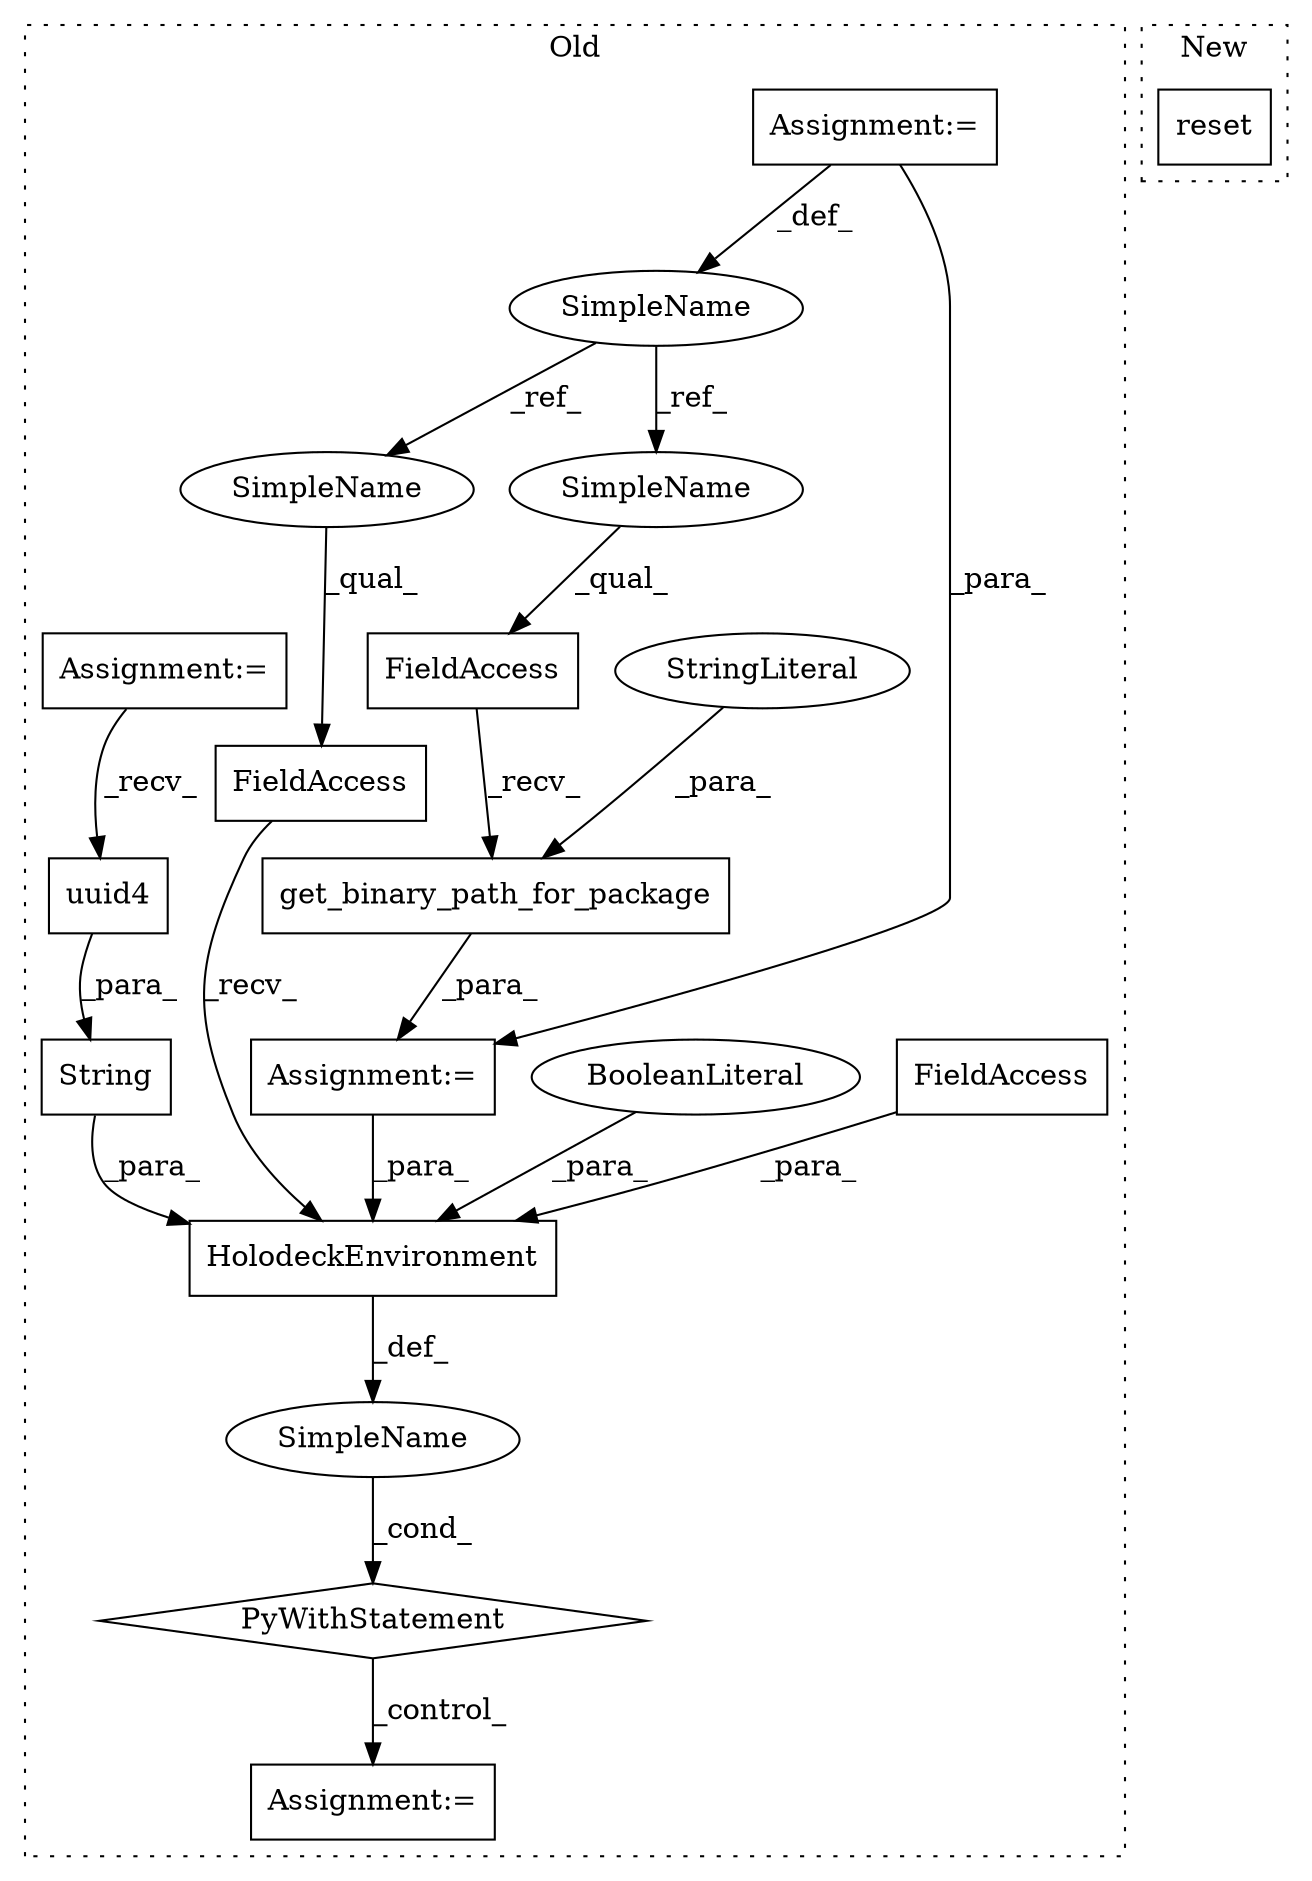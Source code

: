 digraph G {
subgraph cluster0 {
1 [label="get_binary_path_for_package" a="32" s="1855,1898" l="28,1" shape="box"];
3 [label="HolodeckEnvironment" a="32" s="1937,2009" l="20,1" shape="box"];
4 [label="FieldAccess" a="22" s="1957" l="13" shape="box"];
5 [label="FieldAccess" a="22" s="1831" l="23" shape="box"];
6 [label="SimpleName" a="42" s="1709" l="8" shape="ellipse"];
7 [label="FieldAccess" a="22" s="1915" l="21" shape="box"];
8 [label="PyWithStatement" a="104" s="1905,2010" l="10,2" shape="diamond"];
9 [label="BooleanLiteral" a="9" s="1983" l="5" shape="ellipse"];
10 [label="SimpleName" a="42" s="" l="" shape="ellipse"];
11 [label="Assignment:=" a="7" s="2024" l="3" shape="box"];
12 [label="String" a="32" s="1989,2008" l="7,1" shape="box"];
13 [label="Assignment:=" a="7" s="1830" l="1" shape="box"];
14 [label="StringLiteral" a="45" s="1883" l="15" shape="ellipse"];
15 [label="Assignment:=" a="7" s="1709" l="8" shape="box"];
16 [label="Assignment:=" a="7" s="1782" l="4" shape="box"];
17 [label="uuid4" a="32" s="2001" l="7" shape="box"];
18 [label="SimpleName" a="42" s="1915" l="8" shape="ellipse"];
19 [label="SimpleName" a="42" s="1831" l="8" shape="ellipse"];
label = "Old";
style="dotted";
}
subgraph cluster1 {
2 [label="reset" a="32" s="2221" l="7" shape="box"];
label = "New";
style="dotted";
}
1 -> 13 [label="_para_"];
3 -> 10 [label="_def_"];
4 -> 3 [label="_para_"];
5 -> 1 [label="_recv_"];
6 -> 19 [label="_ref_"];
6 -> 18 [label="_ref_"];
7 -> 3 [label="_recv_"];
8 -> 11 [label="_control_"];
9 -> 3 [label="_para_"];
10 -> 8 [label="_cond_"];
12 -> 3 [label="_para_"];
13 -> 3 [label="_para_"];
14 -> 1 [label="_para_"];
15 -> 6 [label="_def_"];
15 -> 13 [label="_para_"];
16 -> 17 [label="_recv_"];
17 -> 12 [label="_para_"];
18 -> 7 [label="_qual_"];
19 -> 5 [label="_qual_"];
}